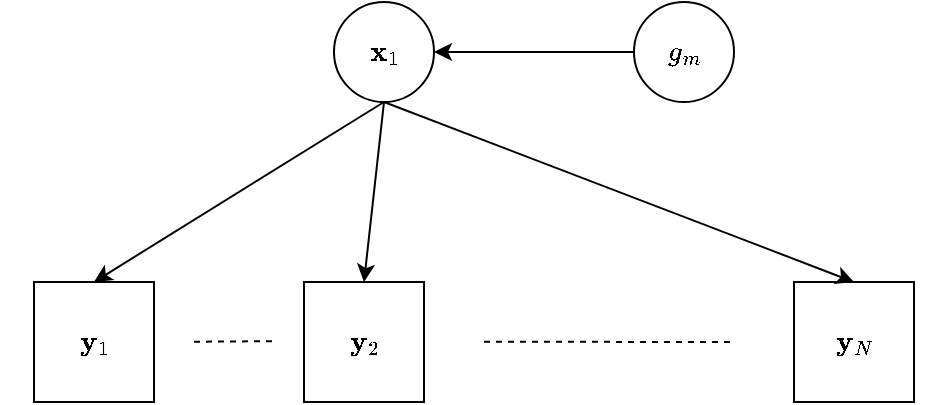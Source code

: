 <mxfile version="21.0.6" type="github">
  <diagram name="Page-1" id="zRr_mU44nXHQwh46ZkRV">
    <mxGraphModel dx="578" dy="401" grid="1" gridSize="10" guides="1" tooltips="1" connect="1" arrows="1" fold="1" page="1" pageScale="1" pageWidth="850" pageHeight="1100" math="1" shadow="0">
      <root>
        <mxCell id="0" />
        <mxCell id="1" parent="0" />
        <mxCell id="W14Vb3E29TUo-6__O6Ug-1" value="$$\mathbf{x}_1$$" style="ellipse;whiteSpace=wrap;html=1;" vertex="1" parent="1">
          <mxGeometry x="350" y="510" width="50" height="50" as="geometry" />
        </mxCell>
        <mxCell id="W14Vb3E29TUo-6__O6Ug-3" value="$$g_{m}$$" style="ellipse;whiteSpace=wrap;html=1;" vertex="1" parent="1">
          <mxGeometry x="500" y="510" width="50" height="50" as="geometry" />
        </mxCell>
        <mxCell id="W14Vb3E29TUo-6__O6Ug-7" value="$$\mathbf{y}_1$$" style="rounded=0;whiteSpace=wrap;html=1;" vertex="1" parent="1">
          <mxGeometry x="200" y="650" width="60" height="60" as="geometry" />
        </mxCell>
        <mxCell id="W14Vb3E29TUo-6__O6Ug-8" value="$$\mathbf{y}_2$$" style="rounded=0;whiteSpace=wrap;html=1;" vertex="1" parent="1">
          <mxGeometry x="335" y="650" width="60" height="60" as="geometry" />
        </mxCell>
        <mxCell id="W14Vb3E29TUo-6__O6Ug-9" value="$$\mathbf{y}_N$$" style="rounded=0;whiteSpace=wrap;html=1;" vertex="1" parent="1">
          <mxGeometry x="580" y="650" width="60" height="60" as="geometry" />
        </mxCell>
        <mxCell id="W14Vb3E29TUo-6__O6Ug-12" value="" style="endArrow=none;dashed=1;html=1;rounded=0;" edge="1" parent="1">
          <mxGeometry width="50" height="50" relative="1" as="geometry">
            <mxPoint x="280" y="679.87" as="sourcePoint" />
            <mxPoint x="320" y="679.58" as="targetPoint" />
          </mxGeometry>
        </mxCell>
        <mxCell id="W14Vb3E29TUo-6__O6Ug-13" value="" style="endArrow=none;dashed=1;html=1;rounded=0;" edge="1" parent="1">
          <mxGeometry width="50" height="50" relative="1" as="geometry">
            <mxPoint x="425" y="679.87" as="sourcePoint" />
            <mxPoint x="550" y="680" as="targetPoint" />
          </mxGeometry>
        </mxCell>
        <mxCell id="W14Vb3E29TUo-6__O6Ug-14" value="" style="endArrow=none;html=1;rounded=0;exitX=0.5;exitY=0;exitDx=0;exitDy=0;entryX=0.5;entryY=1;entryDx=0;entryDy=0;startArrow=classic;startFill=1;" edge="1" parent="1" source="W14Vb3E29TUo-6__O6Ug-7" target="W14Vb3E29TUo-6__O6Ug-1">
          <mxGeometry width="50" height="50" relative="1" as="geometry">
            <mxPoint x="260" y="610" as="sourcePoint" />
            <mxPoint x="320" y="560" as="targetPoint" />
          </mxGeometry>
        </mxCell>
        <mxCell id="W14Vb3E29TUo-6__O6Ug-15" value="" style="endArrow=none;html=1;rounded=0;exitX=0.5;exitY=0;exitDx=0;exitDy=0;entryX=0.5;entryY=1;entryDx=0;entryDy=0;startArrow=classic;startFill=1;" edge="1" parent="1" source="W14Vb3E29TUo-6__O6Ug-8" target="W14Vb3E29TUo-6__O6Ug-1">
          <mxGeometry width="50" height="50" relative="1" as="geometry">
            <mxPoint x="240" y="660" as="sourcePoint" />
            <mxPoint x="320" y="570" as="targetPoint" />
          </mxGeometry>
        </mxCell>
        <mxCell id="W14Vb3E29TUo-6__O6Ug-16" value="" style="endArrow=none;html=1;rounded=0;exitX=0.5;exitY=0;exitDx=0;exitDy=0;entryX=0.5;entryY=1;entryDx=0;entryDy=0;startArrow=classic;startFill=1;" edge="1" parent="1" source="W14Vb3E29TUo-6__O6Ug-9" target="W14Vb3E29TUo-6__O6Ug-1">
          <mxGeometry width="50" height="50" relative="1" as="geometry">
            <mxPoint x="290" y="660" as="sourcePoint" />
            <mxPoint x="370" y="570" as="targetPoint" />
          </mxGeometry>
        </mxCell>
        <mxCell id="W14Vb3E29TUo-6__O6Ug-23" value="" style="endArrow=none;html=1;rounded=0;exitX=1;exitY=0.5;exitDx=0;exitDy=0;entryX=0;entryY=0.5;entryDx=0;entryDy=0;startArrow=classic;startFill=1;" edge="1" parent="1" source="W14Vb3E29TUo-6__O6Ug-1" target="W14Vb3E29TUo-6__O6Ug-3">
          <mxGeometry width="50" height="50" relative="1" as="geometry">
            <mxPoint x="230" y="520" as="sourcePoint" />
            <mxPoint x="315" y="430" as="targetPoint" />
          </mxGeometry>
        </mxCell>
      </root>
    </mxGraphModel>
  </diagram>
</mxfile>
